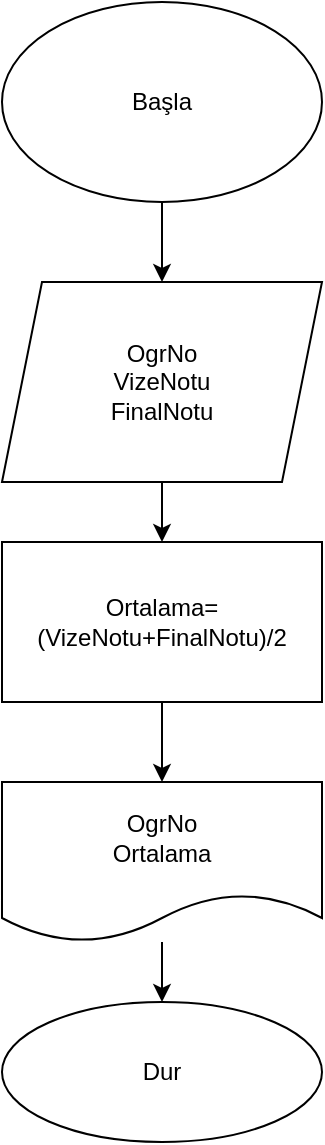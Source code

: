 <mxfile version="15.4.0" type="device"><diagram id="lR5cK4rjhUX9yXclU9Dd" name="Sayfa -1"><mxGraphModel dx="1264" dy="584" grid="1" gridSize="10" guides="1" tooltips="1" connect="1" arrows="1" fold="1" page="1" pageScale="1" pageWidth="1169" pageHeight="827" math="0" shadow="0"><root><mxCell id="0"/><mxCell id="1" parent="0"/><mxCell id="_4JqT1KdwbRuzphmUaKg-3" value="" style="edgeStyle=orthogonalEdgeStyle;rounded=0;orthogonalLoop=1;jettySize=auto;html=1;" edge="1" parent="1" source="_4JqT1KdwbRuzphmUaKg-1" target="_4JqT1KdwbRuzphmUaKg-2"><mxGeometry relative="1" as="geometry"/></mxCell><mxCell id="_4JqT1KdwbRuzphmUaKg-1" value="Başla" style="ellipse;whiteSpace=wrap;html=1;" vertex="1" parent="1"><mxGeometry x="160" width="160" height="100" as="geometry"/></mxCell><mxCell id="_4JqT1KdwbRuzphmUaKg-5" value="" style="edgeStyle=orthogonalEdgeStyle;rounded=0;orthogonalLoop=1;jettySize=auto;html=1;" edge="1" parent="1" source="_4JqT1KdwbRuzphmUaKg-2" target="_4JqT1KdwbRuzphmUaKg-4"><mxGeometry relative="1" as="geometry"/></mxCell><mxCell id="_4JqT1KdwbRuzphmUaKg-2" value="OgrNo&lt;br&gt;VizeNotu&lt;br&gt;FinalNotu" style="shape=parallelogram;perimeter=parallelogramPerimeter;whiteSpace=wrap;html=1;fixedSize=1;" vertex="1" parent="1"><mxGeometry x="160" y="140" width="160" height="100" as="geometry"/></mxCell><mxCell id="_4JqT1KdwbRuzphmUaKg-7" value="" style="edgeStyle=orthogonalEdgeStyle;rounded=0;orthogonalLoop=1;jettySize=auto;html=1;" edge="1" parent="1" source="_4JqT1KdwbRuzphmUaKg-4" target="_4JqT1KdwbRuzphmUaKg-6"><mxGeometry relative="1" as="geometry"/></mxCell><mxCell id="_4JqT1KdwbRuzphmUaKg-4" value="Ortalama=(VizeNotu+FinalNotu)/2" style="rounded=0;whiteSpace=wrap;html=1;" vertex="1" parent="1"><mxGeometry x="160" y="270" width="160" height="80" as="geometry"/></mxCell><mxCell id="_4JqT1KdwbRuzphmUaKg-9" value="" style="edgeStyle=orthogonalEdgeStyle;rounded=0;orthogonalLoop=1;jettySize=auto;html=1;" edge="1" parent="1" source="_4JqT1KdwbRuzphmUaKg-6" target="_4JqT1KdwbRuzphmUaKg-8"><mxGeometry relative="1" as="geometry"/></mxCell><mxCell id="_4JqT1KdwbRuzphmUaKg-6" value="OgrNo&lt;br&gt;Ortalama" style="shape=document;whiteSpace=wrap;html=1;boundedLbl=1;rounded=0;" vertex="1" parent="1"><mxGeometry x="160" y="390" width="160" height="80" as="geometry"/></mxCell><mxCell id="_4JqT1KdwbRuzphmUaKg-8" value="Dur" style="ellipse;whiteSpace=wrap;html=1;rounded=0;" vertex="1" parent="1"><mxGeometry x="160" y="500" width="160" height="70" as="geometry"/></mxCell></root></mxGraphModel></diagram></mxfile>